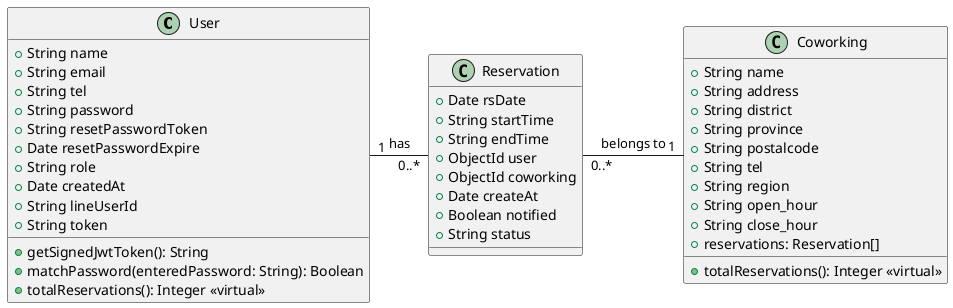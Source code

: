 @startuml

class User {
    +String name
    +String email
    +String tel
    +String password
    +String resetPasswordToken
    +Date resetPasswordExpire
    +String role
    +Date createdAt
    +String lineUserId
    +String token
    +getSignedJwtToken(): String
    +matchPassword(enteredPassword: String): Boolean
    +totalReservations(): Integer <<virtual>>
}

class Reservation {
    +Date rsDate
    +String startTime
    +String endTime
    +ObjectId user
    +ObjectId coworking
    +Date createAt
    +Boolean notified
    +String status
}

class Coworking {
    +String name
    +String address
    +String district
    +String province
    +String postalcode
    +String tel
    +String region
    +String open_hour
    +String close_hour
    +reservations: Reservation[]
    +totalReservations(): Integer <<virtual>>
}

User "1" - "0..*" Reservation : "has"
Reservation "0..*" - "1" Coworking : "belongs to"

@enduml

